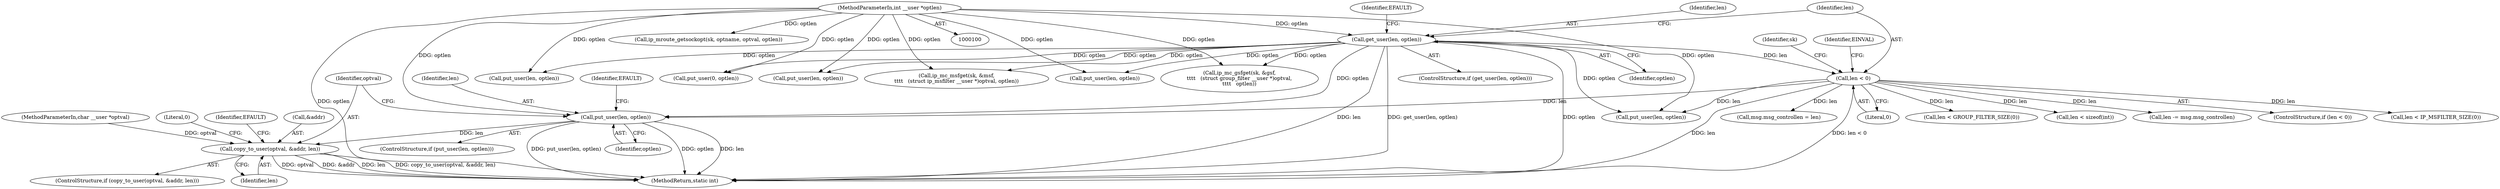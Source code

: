 digraph "0_linux_f6d8bd051c391c1c0458a30b2a7abcd939329259_25@pointer" {
"1000404" [label="(Call,put_user(len, optlen))"];
"1000138" [label="(Call,len < 0)"];
"1000131" [label="(Call,get_user(len, optlen))"];
"1000105" [label="(MethodParameterIn,int __user *optlen)"];
"1000411" [label="(Call,copy_to_user(optval, &addr, len))"];
"1000531" [label="(Call,msg.msg_controllen = len)"];
"1000404" [label="(Call,put_user(len, optlen))"];
"1000706" [label="(MethodReturn,static int)"];
"1000409" [label="(Identifier,EFAULT)"];
"1000138" [label="(Call,len < 0)"];
"1000105" [label="(MethodParameterIn,int __user *optlen)"];
"1000140" [label="(Literal,0)"];
"1000468" [label="(Call,len < GROUP_FILTER_SIZE(0))"];
"1000418" [label="(Identifier,EFAULT)"];
"1000412" [label="(Identifier,optval)"];
"1000405" [label="(Identifier,len)"];
"1000136" [label="(Identifier,EFAULT)"];
"1000203" [label="(Call,put_user(len, optlen))"];
"1000411" [label="(Call,copy_to_user(optval, &addr, len))"];
"1000671" [label="(Call,put_user(len, optlen))"];
"1000493" [label="(Call,ip_mc_gsfget(sk, &gsf,\n\t\t\t\t   (struct group_filter __user *)optval,\n\t\t\t\t   optlen))"];
"1000406" [label="(Identifier,optlen)"];
"1000645" [label="(Call,len < sizeof(int))"];
"1000131" [label="(Call,get_user(len, optlen))"];
"1000415" [label="(Identifier,len)"];
"1000133" [label="(Identifier,optlen)"];
"1000197" [label="(Call,put_user(0, optlen))"];
"1000413" [label="(Call,&addr)"];
"1000145" [label="(Identifier,sk)"];
"1000689" [label="(Call,put_user(len, optlen))"];
"1000104" [label="(MethodParameterIn,char __user *optval)"];
"1000605" [label="(Call,len -= msg.msg_controllen)"];
"1000132" [label="(Identifier,len)"];
"1000125" [label="(Call,ip_mroute_getsockopt(sk, optname, optval, optlen))"];
"1000139" [label="(Identifier,len)"];
"1000137" [label="(ControlStructure,if (len < 0))"];
"1000420" [label="(Literal,0)"];
"1000403" [label="(ControlStructure,if (put_user(len, optlen)))"];
"1000410" [label="(ControlStructure,if (copy_to_user(optval, &addr, len)))"];
"1000611" [label="(Call,put_user(len, optlen))"];
"1000130" [label="(ControlStructure,if (get_user(len, optlen)))"];
"1000143" [label="(Identifier,EINVAL)"];
"1000451" [label="(Call,ip_mc_msfget(sk, &msf,\n\t\t\t\t   (struct ip_msfilter __user *)optval, optlen))"];
"1000426" [label="(Call,len < IP_MSFILTER_SIZE(0))"];
"1000404" -> "1000403"  [label="AST: "];
"1000404" -> "1000406"  [label="CFG: "];
"1000405" -> "1000404"  [label="AST: "];
"1000406" -> "1000404"  [label="AST: "];
"1000409" -> "1000404"  [label="CFG: "];
"1000412" -> "1000404"  [label="CFG: "];
"1000404" -> "1000706"  [label="DDG: len"];
"1000404" -> "1000706"  [label="DDG: put_user(len, optlen)"];
"1000404" -> "1000706"  [label="DDG: optlen"];
"1000138" -> "1000404"  [label="DDG: len"];
"1000131" -> "1000404"  [label="DDG: optlen"];
"1000105" -> "1000404"  [label="DDG: optlen"];
"1000404" -> "1000411"  [label="DDG: len"];
"1000138" -> "1000137"  [label="AST: "];
"1000138" -> "1000140"  [label="CFG: "];
"1000139" -> "1000138"  [label="AST: "];
"1000140" -> "1000138"  [label="AST: "];
"1000143" -> "1000138"  [label="CFG: "];
"1000145" -> "1000138"  [label="CFG: "];
"1000138" -> "1000706"  [label="DDG: len"];
"1000138" -> "1000706"  [label="DDG: len < 0"];
"1000131" -> "1000138"  [label="DDG: len"];
"1000138" -> "1000203"  [label="DDG: len"];
"1000138" -> "1000426"  [label="DDG: len"];
"1000138" -> "1000468"  [label="DDG: len"];
"1000138" -> "1000531"  [label="DDG: len"];
"1000138" -> "1000605"  [label="DDG: len"];
"1000138" -> "1000645"  [label="DDG: len"];
"1000131" -> "1000130"  [label="AST: "];
"1000131" -> "1000133"  [label="CFG: "];
"1000132" -> "1000131"  [label="AST: "];
"1000133" -> "1000131"  [label="AST: "];
"1000136" -> "1000131"  [label="CFG: "];
"1000139" -> "1000131"  [label="CFG: "];
"1000131" -> "1000706"  [label="DDG: len"];
"1000131" -> "1000706"  [label="DDG: optlen"];
"1000131" -> "1000706"  [label="DDG: get_user(len, optlen)"];
"1000105" -> "1000131"  [label="DDG: optlen"];
"1000131" -> "1000197"  [label="DDG: optlen"];
"1000131" -> "1000203"  [label="DDG: optlen"];
"1000131" -> "1000451"  [label="DDG: optlen"];
"1000131" -> "1000493"  [label="DDG: optlen"];
"1000131" -> "1000611"  [label="DDG: optlen"];
"1000131" -> "1000671"  [label="DDG: optlen"];
"1000131" -> "1000689"  [label="DDG: optlen"];
"1000105" -> "1000100"  [label="AST: "];
"1000105" -> "1000706"  [label="DDG: optlen"];
"1000105" -> "1000125"  [label="DDG: optlen"];
"1000105" -> "1000197"  [label="DDG: optlen"];
"1000105" -> "1000203"  [label="DDG: optlen"];
"1000105" -> "1000451"  [label="DDG: optlen"];
"1000105" -> "1000493"  [label="DDG: optlen"];
"1000105" -> "1000611"  [label="DDG: optlen"];
"1000105" -> "1000671"  [label="DDG: optlen"];
"1000105" -> "1000689"  [label="DDG: optlen"];
"1000411" -> "1000410"  [label="AST: "];
"1000411" -> "1000415"  [label="CFG: "];
"1000412" -> "1000411"  [label="AST: "];
"1000413" -> "1000411"  [label="AST: "];
"1000415" -> "1000411"  [label="AST: "];
"1000418" -> "1000411"  [label="CFG: "];
"1000420" -> "1000411"  [label="CFG: "];
"1000411" -> "1000706"  [label="DDG: copy_to_user(optval, &addr, len)"];
"1000411" -> "1000706"  [label="DDG: optval"];
"1000411" -> "1000706"  [label="DDG: &addr"];
"1000411" -> "1000706"  [label="DDG: len"];
"1000104" -> "1000411"  [label="DDG: optval"];
}
